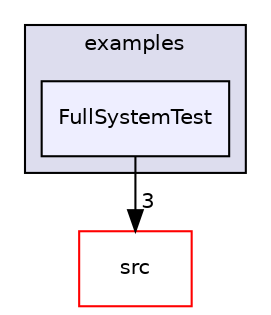 digraph "examples/FullSystemTest" {
  compound=true
  node [ fontsize="10", fontname="Helvetica"];
  edge [ labelfontsize="10", labelfontname="Helvetica"];
  subgraph clusterdir_d28a4824dc47e487b107a5db32ef43c4 {
    graph [ bgcolor="#ddddee", pencolor="black", label="examples" fontname="Helvetica", fontsize="10", URL="dir_d28a4824dc47e487b107a5db32ef43c4.html"]
  dir_a1aaadaa0f321bbeeb4970161510a694 [shape=box, label="FullSystemTest", style="filled", fillcolor="#eeeeff", pencolor="black", URL="dir_a1aaadaa0f321bbeeb4970161510a694.html"];
  }
  dir_68267d1309a1af8e8297ef4c3efbcdba [shape=box label="src" fillcolor="white" style="filled" color="red" URL="dir_68267d1309a1af8e8297ef4c3efbcdba.html"];
  dir_a1aaadaa0f321bbeeb4970161510a694->dir_68267d1309a1af8e8297ef4c3efbcdba [headlabel="3", labeldistance=1.5 headhref="dir_000004_000013.html"];
}
